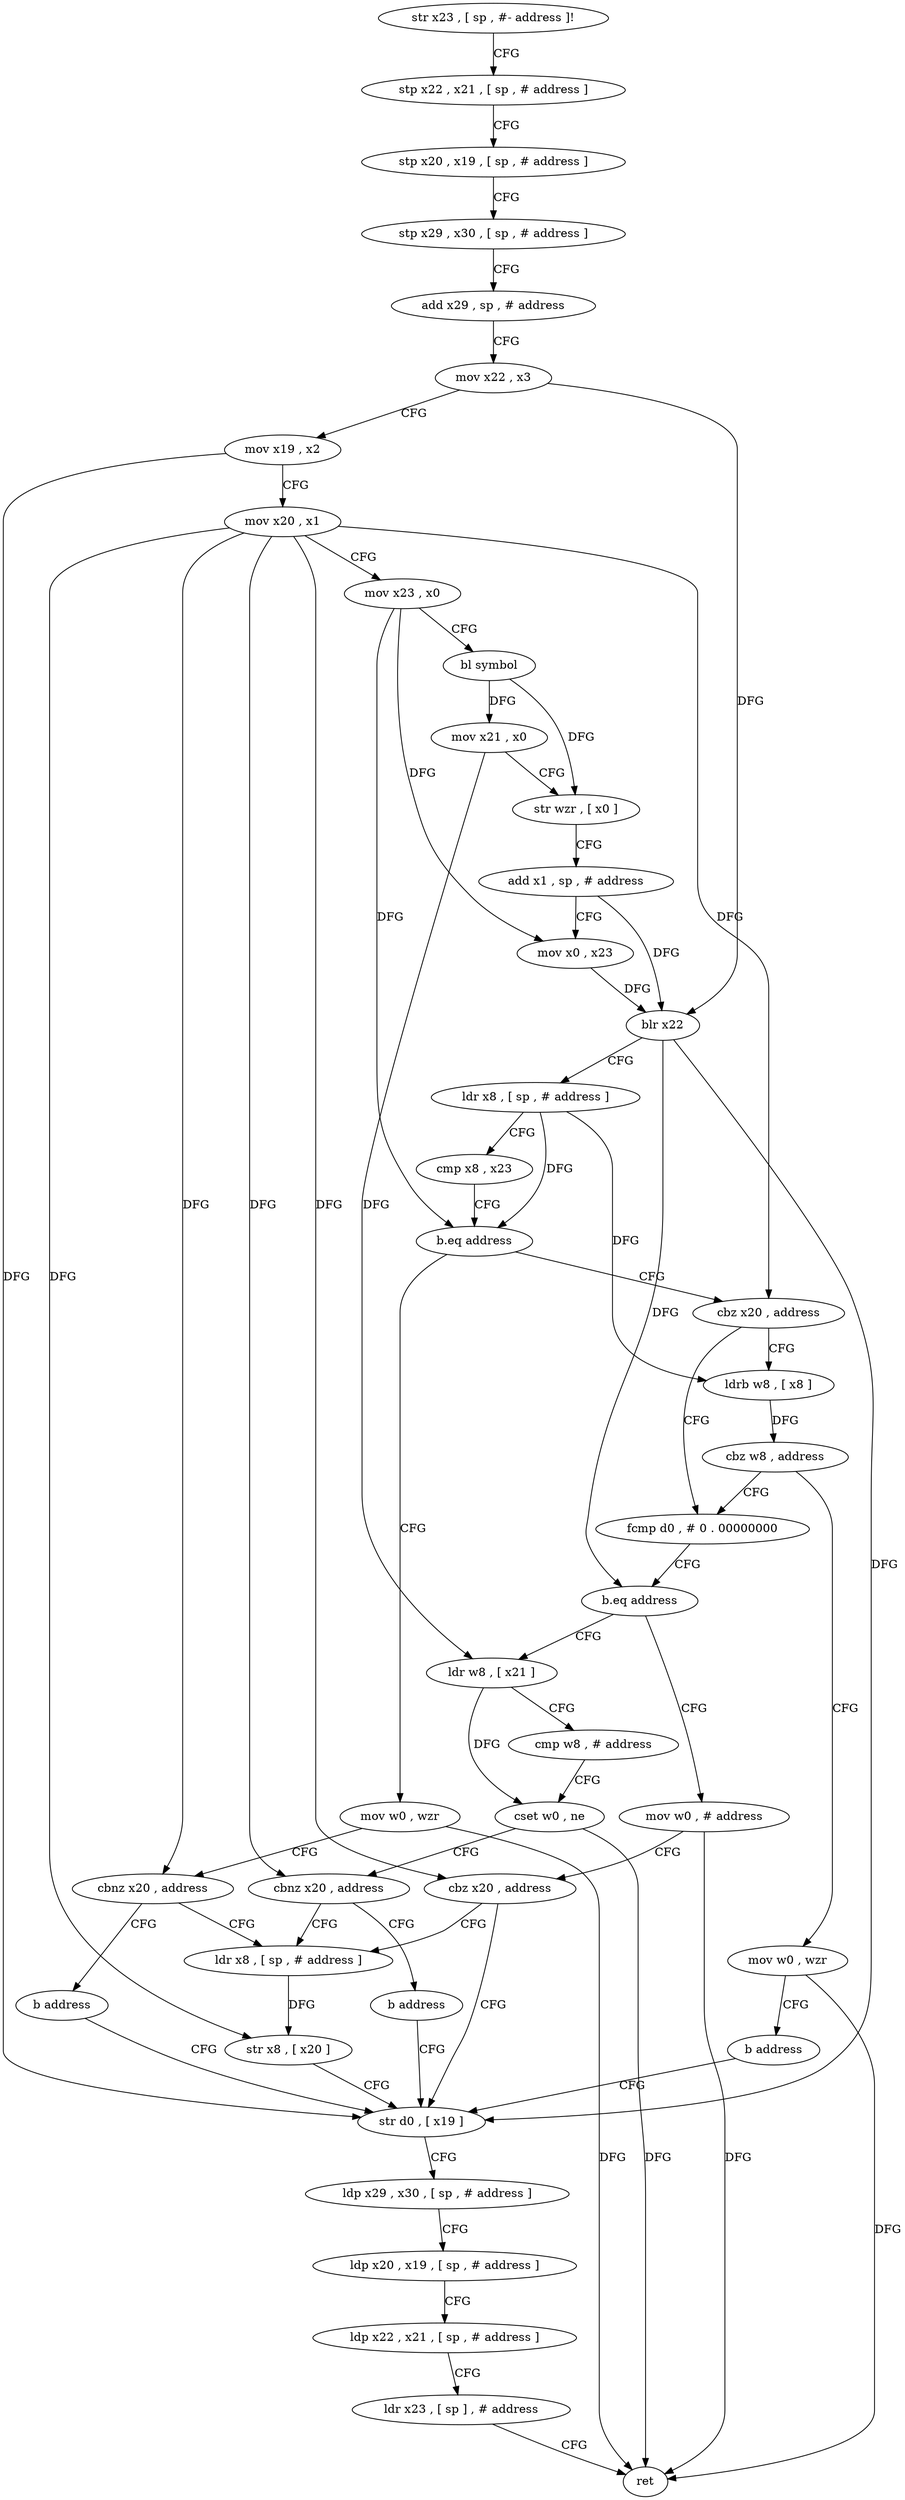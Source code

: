 digraph "func" {
"4213836" [label = "str x23 , [ sp , #- address ]!" ]
"4213840" [label = "stp x22 , x21 , [ sp , # address ]" ]
"4213844" [label = "stp x20 , x19 , [ sp , # address ]" ]
"4213848" [label = "stp x29 , x30 , [ sp , # address ]" ]
"4213852" [label = "add x29 , sp , # address" ]
"4213856" [label = "mov x22 , x3" ]
"4213860" [label = "mov x19 , x2" ]
"4213864" [label = "mov x20 , x1" ]
"4213868" [label = "mov x23 , x0" ]
"4213872" [label = "bl symbol" ]
"4213876" [label = "mov x21 , x0" ]
"4213880" [label = "str wzr , [ x0 ]" ]
"4213884" [label = "add x1 , sp , # address" ]
"4213888" [label = "mov x0 , x23" ]
"4213892" [label = "blr x22" ]
"4213896" [label = "ldr x8 , [ sp , # address ]" ]
"4213900" [label = "cmp x8 , x23" ]
"4213904" [label = "b.eq address" ]
"4213940" [label = "mov w0 , wzr" ]
"4213908" [label = "cbz x20 , address" ]
"4213944" [label = "cbnz x20 , address" ]
"4213976" [label = "ldr x8 , [ sp , # address ]" ]
"4213948" [label = "b address" ]
"4213952" [label = "ldrb w8 , [ x8 ]" ]
"4213912" [label = "fcmp d0 , # 0 . 00000000" ]
"4213980" [label = "str x8 , [ x20 ]" ]
"4213984" [label = "str d0 , [ x19 ]" ]
"4213956" [label = "cbz w8 , address" ]
"4213960" [label = "mov w0 , wzr" ]
"4213916" [label = "b.eq address" ]
"4213968" [label = "mov w0 , # address" ]
"4213920" [label = "ldr w8 , [ x21 ]" ]
"4213988" [label = "ldp x29 , x30 , [ sp , # address ]" ]
"4213992" [label = "ldp x20 , x19 , [ sp , # address ]" ]
"4213996" [label = "ldp x22 , x21 , [ sp , # address ]" ]
"4214000" [label = "ldr x23 , [ sp ] , # address" ]
"4214004" [label = "ret" ]
"4213964" [label = "b address" ]
"4213972" [label = "cbz x20 , address" ]
"4213924" [label = "cmp w8 , # address" ]
"4213928" [label = "cset w0 , ne" ]
"4213932" [label = "cbnz x20 , address" ]
"4213936" [label = "b address" ]
"4213836" -> "4213840" [ label = "CFG" ]
"4213840" -> "4213844" [ label = "CFG" ]
"4213844" -> "4213848" [ label = "CFG" ]
"4213848" -> "4213852" [ label = "CFG" ]
"4213852" -> "4213856" [ label = "CFG" ]
"4213856" -> "4213860" [ label = "CFG" ]
"4213856" -> "4213892" [ label = "DFG" ]
"4213860" -> "4213864" [ label = "CFG" ]
"4213860" -> "4213984" [ label = "DFG" ]
"4213864" -> "4213868" [ label = "CFG" ]
"4213864" -> "4213944" [ label = "DFG" ]
"4213864" -> "4213908" [ label = "DFG" ]
"4213864" -> "4213980" [ label = "DFG" ]
"4213864" -> "4213972" [ label = "DFG" ]
"4213864" -> "4213932" [ label = "DFG" ]
"4213868" -> "4213872" [ label = "CFG" ]
"4213868" -> "4213888" [ label = "DFG" ]
"4213868" -> "4213904" [ label = "DFG" ]
"4213872" -> "4213876" [ label = "DFG" ]
"4213872" -> "4213880" [ label = "DFG" ]
"4213876" -> "4213880" [ label = "CFG" ]
"4213876" -> "4213920" [ label = "DFG" ]
"4213880" -> "4213884" [ label = "CFG" ]
"4213884" -> "4213888" [ label = "CFG" ]
"4213884" -> "4213892" [ label = "DFG" ]
"4213888" -> "4213892" [ label = "DFG" ]
"4213892" -> "4213896" [ label = "CFG" ]
"4213892" -> "4213916" [ label = "DFG" ]
"4213892" -> "4213984" [ label = "DFG" ]
"4213896" -> "4213900" [ label = "CFG" ]
"4213896" -> "4213904" [ label = "DFG" ]
"4213896" -> "4213952" [ label = "DFG" ]
"4213900" -> "4213904" [ label = "CFG" ]
"4213904" -> "4213940" [ label = "CFG" ]
"4213904" -> "4213908" [ label = "CFG" ]
"4213940" -> "4213944" [ label = "CFG" ]
"4213940" -> "4214004" [ label = "DFG" ]
"4213908" -> "4213952" [ label = "CFG" ]
"4213908" -> "4213912" [ label = "CFG" ]
"4213944" -> "4213976" [ label = "CFG" ]
"4213944" -> "4213948" [ label = "CFG" ]
"4213976" -> "4213980" [ label = "DFG" ]
"4213948" -> "4213984" [ label = "CFG" ]
"4213952" -> "4213956" [ label = "DFG" ]
"4213912" -> "4213916" [ label = "CFG" ]
"4213980" -> "4213984" [ label = "CFG" ]
"4213984" -> "4213988" [ label = "CFG" ]
"4213956" -> "4213912" [ label = "CFG" ]
"4213956" -> "4213960" [ label = "CFG" ]
"4213960" -> "4213964" [ label = "CFG" ]
"4213960" -> "4214004" [ label = "DFG" ]
"4213916" -> "4213968" [ label = "CFG" ]
"4213916" -> "4213920" [ label = "CFG" ]
"4213968" -> "4213972" [ label = "CFG" ]
"4213968" -> "4214004" [ label = "DFG" ]
"4213920" -> "4213924" [ label = "CFG" ]
"4213920" -> "4213928" [ label = "DFG" ]
"4213988" -> "4213992" [ label = "CFG" ]
"4213992" -> "4213996" [ label = "CFG" ]
"4213996" -> "4214000" [ label = "CFG" ]
"4214000" -> "4214004" [ label = "CFG" ]
"4213964" -> "4213984" [ label = "CFG" ]
"4213972" -> "4213984" [ label = "CFG" ]
"4213972" -> "4213976" [ label = "CFG" ]
"4213924" -> "4213928" [ label = "CFG" ]
"4213928" -> "4213932" [ label = "CFG" ]
"4213928" -> "4214004" [ label = "DFG" ]
"4213932" -> "4213976" [ label = "CFG" ]
"4213932" -> "4213936" [ label = "CFG" ]
"4213936" -> "4213984" [ label = "CFG" ]
}
